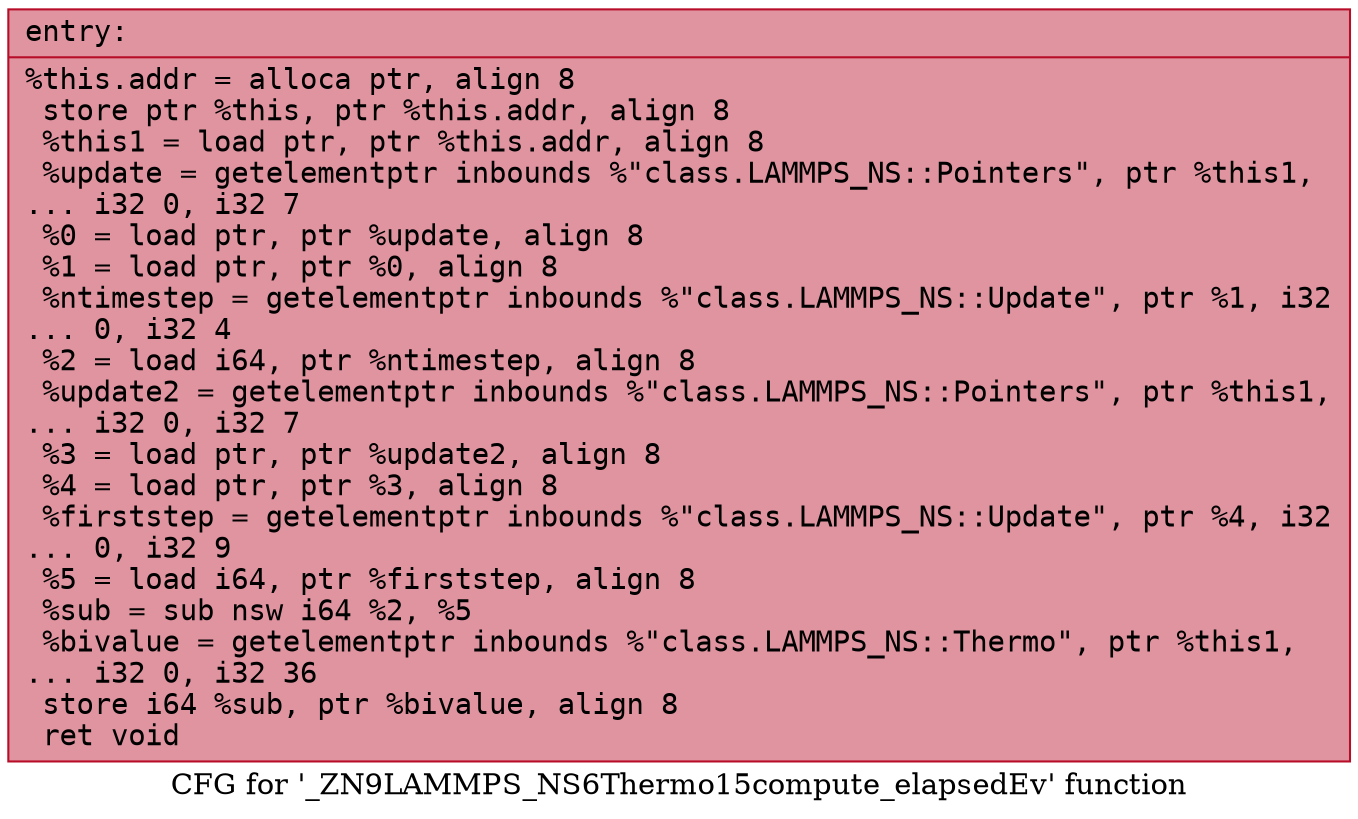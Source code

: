 digraph "CFG for '_ZN9LAMMPS_NS6Thermo15compute_elapsedEv' function" {
	label="CFG for '_ZN9LAMMPS_NS6Thermo15compute_elapsedEv' function";

	Node0x55bd404b42e0 [shape=record,color="#b70d28ff", style=filled, fillcolor="#b70d2870" fontname="Courier",label="{entry:\l|  %this.addr = alloca ptr, align 8\l  store ptr %this, ptr %this.addr, align 8\l  %this1 = load ptr, ptr %this.addr, align 8\l  %update = getelementptr inbounds %\"class.LAMMPS_NS::Pointers\", ptr %this1,\l... i32 0, i32 7\l  %0 = load ptr, ptr %update, align 8\l  %1 = load ptr, ptr %0, align 8\l  %ntimestep = getelementptr inbounds %\"class.LAMMPS_NS::Update\", ptr %1, i32\l... 0, i32 4\l  %2 = load i64, ptr %ntimestep, align 8\l  %update2 = getelementptr inbounds %\"class.LAMMPS_NS::Pointers\", ptr %this1,\l... i32 0, i32 7\l  %3 = load ptr, ptr %update2, align 8\l  %4 = load ptr, ptr %3, align 8\l  %firststep = getelementptr inbounds %\"class.LAMMPS_NS::Update\", ptr %4, i32\l... 0, i32 9\l  %5 = load i64, ptr %firststep, align 8\l  %sub = sub nsw i64 %2, %5\l  %bivalue = getelementptr inbounds %\"class.LAMMPS_NS::Thermo\", ptr %this1,\l... i32 0, i32 36\l  store i64 %sub, ptr %bivalue, align 8\l  ret void\l}"];
}
